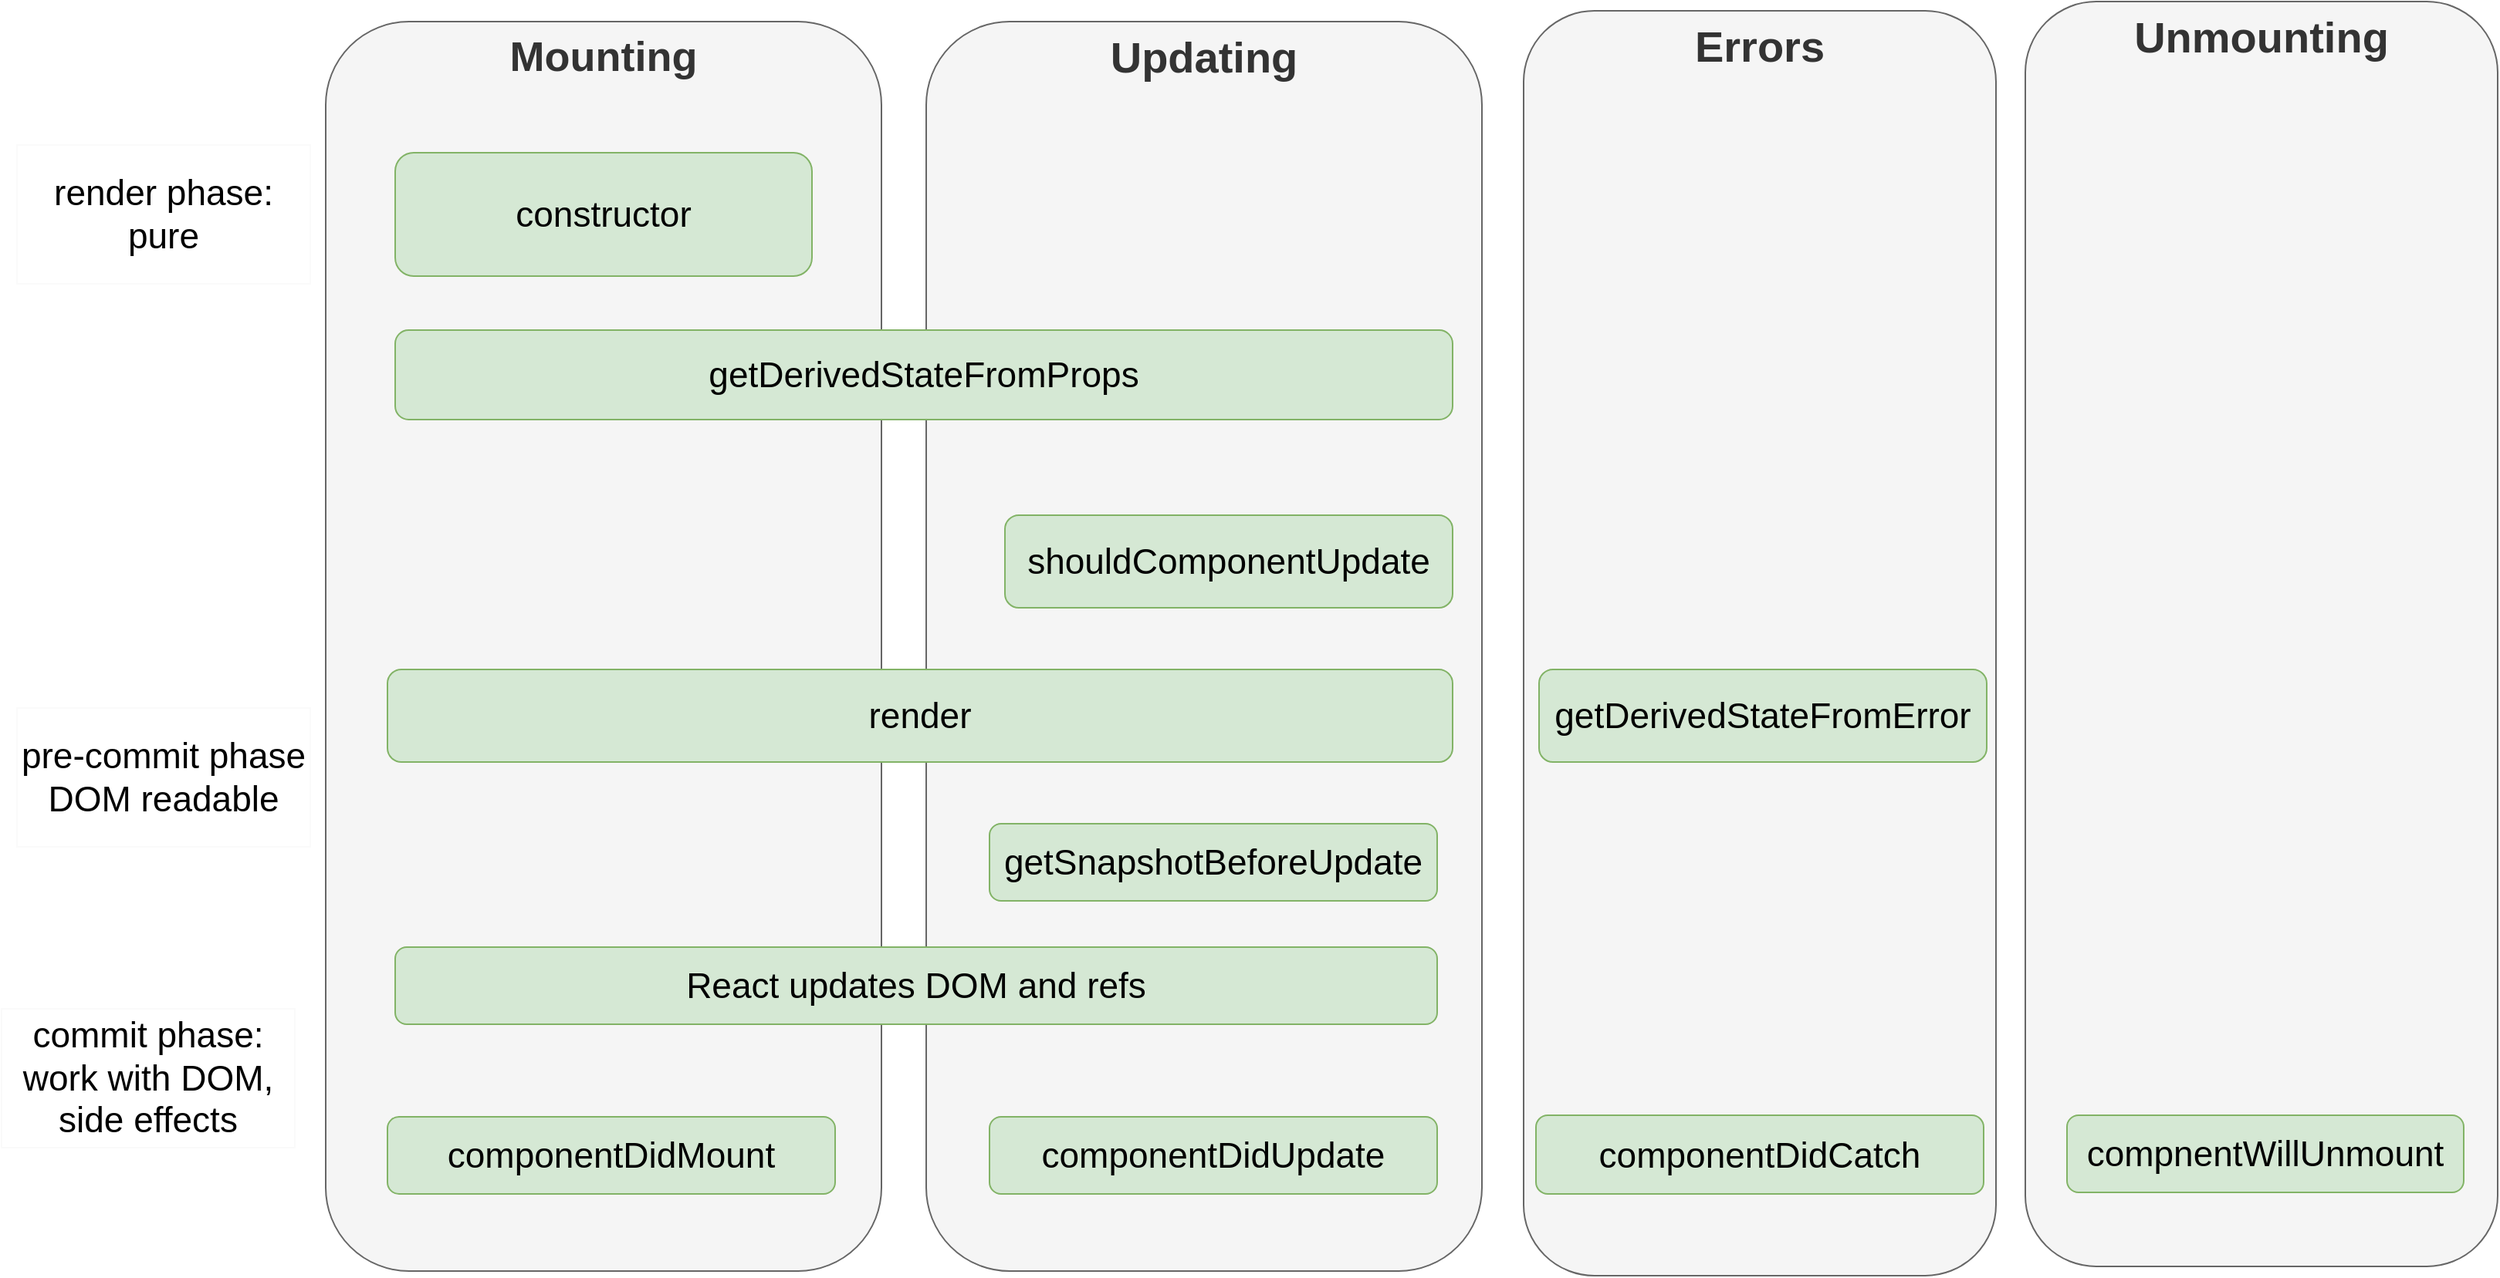 <mxfile version="16.2.2" type="device"><diagram id="AxpPbJRZiFqpwoTskzSu" name="Page-1"><mxGraphModel dx="1422" dy="807" grid="0" gridSize="10" guides="1" tooltips="1" connect="1" arrows="1" fold="1" page="1" pageScale="1" pageWidth="1654" pageHeight="1169" math="0" shadow="0"><root><mxCell id="0"/><mxCell id="1" parent="0"/><mxCell id="70eLe2xGUd9mLR863QqF-1" value="&lt;font size=&quot;1&quot;&gt;&lt;b style=&quot;font-size: 27px&quot;&gt;Mounting&lt;/b&gt;&lt;/font&gt;" style="rounded=1;whiteSpace=wrap;html=1;labelBackgroundColor=none;fillColor=#f5f5f5;strokeColor=#666666;fontColor=#333333;horizontal=1;verticalAlign=top;" parent="1" vertex="1"><mxGeometry x="223" y="50" width="360" height="810" as="geometry"/></mxCell><mxCell id="70eLe2xGUd9mLR863QqF-2" value="Updating" style="rounded=1;whiteSpace=wrap;html=1;labelBackgroundColor=none;fillColor=#f5f5f5;fontColor=#333333;strokeColor=#666666;fontSize=28;fontStyle=1;verticalAlign=top;" parent="1" vertex="1"><mxGeometry x="612" y="50" width="360" height="810" as="geometry"/></mxCell><mxCell id="70eLe2xGUd9mLR863QqF-3" value="Unmounting" style="rounded=1;whiteSpace=wrap;html=1;labelBackgroundColor=none;fillColor=#f5f5f5;fontColor=#333333;strokeColor=#666666;fontSize=28;fontStyle=1;verticalAlign=top;" parent="1" vertex="1"><mxGeometry x="1324" y="37" width="306" height="820" as="geometry"/></mxCell><mxCell id="70eLe2xGUd9mLR863QqF-4" value="render phase: pure" style="rounded=0;whiteSpace=wrap;html=1;fontSize=23;strokeColor=#FAFAFA;" parent="1" vertex="1"><mxGeometry x="23" y="130" width="190" height="90" as="geometry"/></mxCell><mxCell id="70eLe2xGUd9mLR863QqF-5" value="&lt;div&gt;pre-commit phase&lt;/div&gt;&lt;div&gt;DOM readable&lt;br&gt;&lt;/div&gt;" style="rounded=0;whiteSpace=wrap;html=1;fontSize=23;strokeColor=#FAFAFA;" parent="1" vertex="1"><mxGeometry x="23" y="495" width="190" height="90" as="geometry"/></mxCell><mxCell id="70eLe2xGUd9mLR863QqF-6" value="commit phase: work with DOM, side effects" style="rounded=0;whiteSpace=wrap;html=1;fontSize=23;strokeColor=#FAFAFA;" parent="1" vertex="1"><mxGeometry x="13" y="690" width="190" height="90" as="geometry"/></mxCell><mxCell id="70eLe2xGUd9mLR863QqF-7" value="constructor" style="rounded=1;whiteSpace=wrap;html=1;labelBackgroundColor=none;fontSize=23;fillColor=#d5e8d4;strokeColor=#82b366;" parent="1" vertex="1"><mxGeometry x="268" y="135" width="270" height="80" as="geometry"/></mxCell><mxCell id="70eLe2xGUd9mLR863QqF-8" value="getDerivedStateFromProps" style="rounded=1;whiteSpace=wrap;html=1;labelBackgroundColor=none;fontSize=23;fillColor=#d5e8d4;strokeColor=#82b366;" parent="1" vertex="1"><mxGeometry x="268" y="250" width="685" height="58" as="geometry"/></mxCell><mxCell id="70eLe2xGUd9mLR863QqF-9" value="shouldComponentUpdate" style="rounded=1;whiteSpace=wrap;html=1;labelBackgroundColor=none;fontSize=23;fillColor=#d5e8d4;strokeColor=#82b366;" parent="1" vertex="1"><mxGeometry x="663" y="370" width="290" height="60" as="geometry"/></mxCell><mxCell id="70eLe2xGUd9mLR863QqF-10" value="render" style="rounded=1;whiteSpace=wrap;html=1;labelBackgroundColor=none;fontSize=23;fillColor=#d5e8d4;strokeColor=#82b366;" parent="1" vertex="1"><mxGeometry x="263" y="470" width="690" height="60" as="geometry"/></mxCell><mxCell id="70eLe2xGUd9mLR863QqF-11" value="getSnapshotBeforeUpdate" style="rounded=1;whiteSpace=wrap;html=1;labelBackgroundColor=none;fontSize=23;fillColor=#d5e8d4;strokeColor=#82b366;" parent="1" vertex="1"><mxGeometry x="653" y="570" width="290" height="50" as="geometry"/></mxCell><mxCell id="70eLe2xGUd9mLR863QqF-12" value="React updates DOM and refs" style="rounded=1;whiteSpace=wrap;html=1;labelBackgroundColor=none;fontSize=23;fillColor=#d5e8d4;strokeColor=#82b366;" parent="1" vertex="1"><mxGeometry x="268" y="650" width="675" height="50" as="geometry"/></mxCell><mxCell id="70eLe2xGUd9mLR863QqF-13" value="componentDidMount" style="rounded=1;whiteSpace=wrap;html=1;labelBackgroundColor=none;fontSize=23;fillColor=#d5e8d4;strokeColor=#82b366;" parent="1" vertex="1"><mxGeometry x="263" y="760" width="290" height="50" as="geometry"/></mxCell><mxCell id="70eLe2xGUd9mLR863QqF-14" value="componentDidUpdate" style="rounded=1;whiteSpace=wrap;html=1;labelBackgroundColor=none;fontSize=23;fillColor=#d5e8d4;strokeColor=#82b366;" parent="1" vertex="1"><mxGeometry x="653" y="760" width="290" height="50" as="geometry"/></mxCell><mxCell id="70eLe2xGUd9mLR863QqF-15" value="compnentWillUnmount" style="rounded=1;whiteSpace=wrap;html=1;labelBackgroundColor=none;fontSize=23;fillColor=#d5e8d4;strokeColor=#82b366;" parent="1" vertex="1"><mxGeometry x="1351" y="759" width="257" height="50" as="geometry"/></mxCell><mxCell id="70eLe2xGUd9mLR863QqF-16" value="Errors" style="rounded=1;whiteSpace=wrap;html=1;labelBackgroundColor=none;fillColor=#f5f5f5;fontColor=#333333;strokeColor=#666666;fontSize=28;fontStyle=1;verticalAlign=top;" parent="1" vertex="1"><mxGeometry x="999" y="43" width="306" height="820" as="geometry"/></mxCell><mxCell id="70eLe2xGUd9mLR863QqF-17" value="getDerivedStateFromError" style="rounded=1;whiteSpace=wrap;html=1;labelBackgroundColor=none;fontSize=23;fillColor=#d5e8d4;strokeColor=#82b366;" parent="1" vertex="1"><mxGeometry x="1009" y="470" width="290" height="60" as="geometry"/></mxCell><mxCell id="70eLe2xGUd9mLR863QqF-18" value="componentDidCatch" style="rounded=1;whiteSpace=wrap;html=1;labelBackgroundColor=none;fontSize=23;fillColor=#d5e8d4;strokeColor=#82b366;" parent="1" vertex="1"><mxGeometry x="1007" y="759" width="290" height="51" as="geometry"/></mxCell></root></mxGraphModel></diagram></mxfile>